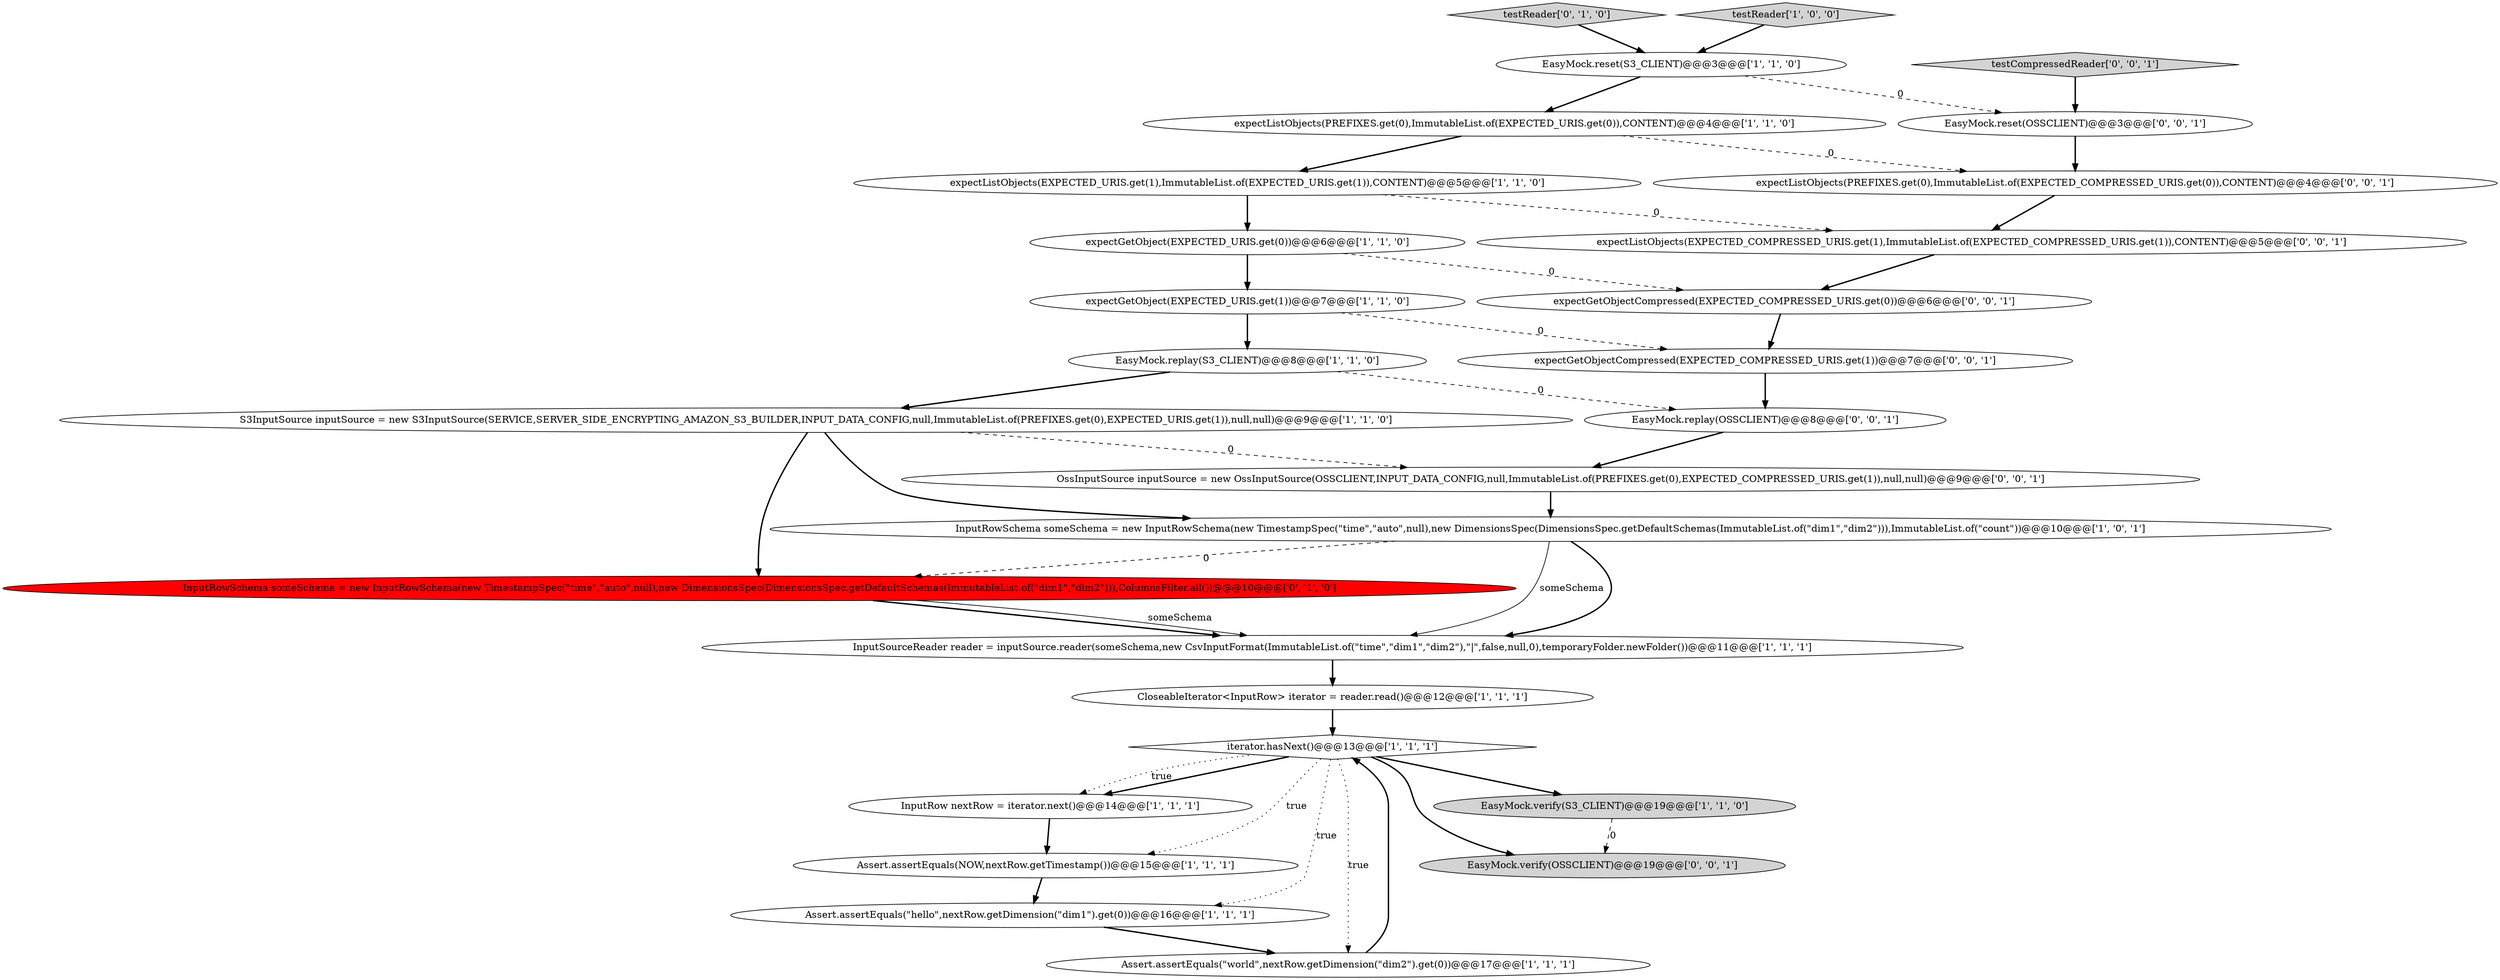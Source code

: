 digraph {
26 [style = filled, label = "OssInputSource inputSource = new OssInputSource(OSSCLIENT,INPUT_DATA_CONFIG,null,ImmutableList.of(PREFIXES.get(0),EXPECTED_COMPRESSED_URIS.get(1)),null,null)@@@9@@@['0', '0', '1']", fillcolor = white, shape = ellipse image = "AAA0AAABBB3BBB"];
4 [style = filled, label = "EasyMock.replay(S3_CLIENT)@@@8@@@['1', '1', '0']", fillcolor = white, shape = ellipse image = "AAA0AAABBB1BBB"];
13 [style = filled, label = "Assert.assertEquals(NOW,nextRow.getTimestamp())@@@15@@@['1', '1', '1']", fillcolor = white, shape = ellipse image = "AAA0AAABBB1BBB"];
2 [style = filled, label = "InputRowSchema someSchema = new InputRowSchema(new TimestampSpec(\"time\",\"auto\",null),new DimensionsSpec(DimensionsSpec.getDefaultSchemas(ImmutableList.of(\"dim1\",\"dim2\"))),ImmutableList.of(\"count\"))@@@10@@@['1', '0', '1']", fillcolor = white, shape = ellipse image = "AAA0AAABBB1BBB"];
14 [style = filled, label = "CloseableIterator<InputRow> iterator = reader.read()@@@12@@@['1', '1', '1']", fillcolor = white, shape = ellipse image = "AAA0AAABBB1BBB"];
25 [style = filled, label = "expectGetObjectCompressed(EXPECTED_COMPRESSED_URIS.get(0))@@@6@@@['0', '0', '1']", fillcolor = white, shape = ellipse image = "AAA0AAABBB3BBB"];
8 [style = filled, label = "expectGetObject(EXPECTED_URIS.get(1))@@@7@@@['1', '1', '0']", fillcolor = white, shape = ellipse image = "AAA0AAABBB1BBB"];
6 [style = filled, label = "expectListObjects(PREFIXES.get(0),ImmutableList.of(EXPECTED_URIS.get(0)),CONTENT)@@@4@@@['1', '1', '0']", fillcolor = white, shape = ellipse image = "AAA0AAABBB1BBB"];
0 [style = filled, label = "S3InputSource inputSource = new S3InputSource(SERVICE,SERVER_SIDE_ENCRYPTING_AMAZON_S3_BUILDER,INPUT_DATA_CONFIG,null,ImmutableList.of(PREFIXES.get(0),EXPECTED_URIS.get(1)),null,null)@@@9@@@['1', '1', '0']", fillcolor = white, shape = ellipse image = "AAA0AAABBB1BBB"];
22 [style = filled, label = "expectListObjects(PREFIXES.get(0),ImmutableList.of(EXPECTED_COMPRESSED_URIS.get(0)),CONTENT)@@@4@@@['0', '0', '1']", fillcolor = white, shape = ellipse image = "AAA0AAABBB3BBB"];
24 [style = filled, label = "expectListObjects(EXPECTED_COMPRESSED_URIS.get(1),ImmutableList.of(EXPECTED_COMPRESSED_URIS.get(1)),CONTENT)@@@5@@@['0', '0', '1']", fillcolor = white, shape = ellipse image = "AAA0AAABBB3BBB"];
10 [style = filled, label = "expectListObjects(EXPECTED_URIS.get(1),ImmutableList.of(EXPECTED_URIS.get(1)),CONTENT)@@@5@@@['1', '1', '0']", fillcolor = white, shape = ellipse image = "AAA0AAABBB1BBB"];
20 [style = filled, label = "EasyMock.replay(OSSCLIENT)@@@8@@@['0', '0', '1']", fillcolor = white, shape = ellipse image = "AAA0AAABBB3BBB"];
21 [style = filled, label = "EasyMock.verify(OSSCLIENT)@@@19@@@['0', '0', '1']", fillcolor = lightgray, shape = ellipse image = "AAA0AAABBB3BBB"];
1 [style = filled, label = "Assert.assertEquals(\"hello\",nextRow.getDimension(\"dim1\").get(0))@@@16@@@['1', '1', '1']", fillcolor = white, shape = ellipse image = "AAA0AAABBB1BBB"];
23 [style = filled, label = "expectGetObjectCompressed(EXPECTED_COMPRESSED_URIS.get(1))@@@7@@@['0', '0', '1']", fillcolor = white, shape = ellipse image = "AAA0AAABBB3BBB"];
16 [style = filled, label = "expectGetObject(EXPECTED_URIS.get(0))@@@6@@@['1', '1', '0']", fillcolor = white, shape = ellipse image = "AAA0AAABBB1BBB"];
17 [style = filled, label = "testReader['0', '1', '0']", fillcolor = lightgray, shape = diamond image = "AAA0AAABBB2BBB"];
19 [style = filled, label = "testCompressedReader['0', '0', '1']", fillcolor = lightgray, shape = diamond image = "AAA0AAABBB3BBB"];
12 [style = filled, label = "testReader['1', '0', '0']", fillcolor = lightgray, shape = diamond image = "AAA0AAABBB1BBB"];
9 [style = filled, label = "InputSourceReader reader = inputSource.reader(someSchema,new CsvInputFormat(ImmutableList.of(\"time\",\"dim1\",\"dim2\"),\"|\",false,null,0),temporaryFolder.newFolder())@@@11@@@['1', '1', '1']", fillcolor = white, shape = ellipse image = "AAA0AAABBB1BBB"];
15 [style = filled, label = "EasyMock.verify(S3_CLIENT)@@@19@@@['1', '1', '0']", fillcolor = lightgray, shape = ellipse image = "AAA0AAABBB1BBB"];
7 [style = filled, label = "Assert.assertEquals(\"world\",nextRow.getDimension(\"dim2\").get(0))@@@17@@@['1', '1', '1']", fillcolor = white, shape = ellipse image = "AAA0AAABBB1BBB"];
11 [style = filled, label = "iterator.hasNext()@@@13@@@['1', '1', '1']", fillcolor = white, shape = diamond image = "AAA0AAABBB1BBB"];
27 [style = filled, label = "EasyMock.reset(OSSCLIENT)@@@3@@@['0', '0', '1']", fillcolor = white, shape = ellipse image = "AAA0AAABBB3BBB"];
3 [style = filled, label = "InputRow nextRow = iterator.next()@@@14@@@['1', '1', '1']", fillcolor = white, shape = ellipse image = "AAA0AAABBB1BBB"];
18 [style = filled, label = "InputRowSchema someSchema = new InputRowSchema(new TimestampSpec(\"time\",\"auto\",null),new DimensionsSpec(DimensionsSpec.getDefaultSchemas(ImmutableList.of(\"dim1\",\"dim2\"))),ColumnsFilter.all())@@@10@@@['0', '1', '0']", fillcolor = red, shape = ellipse image = "AAA1AAABBB2BBB"];
5 [style = filled, label = "EasyMock.reset(S3_CLIENT)@@@3@@@['1', '1', '0']", fillcolor = white, shape = ellipse image = "AAA0AAABBB1BBB"];
11->7 [style = dotted, label="true"];
17->5 [style = bold, label=""];
23->20 [style = bold, label=""];
7->11 [style = bold, label=""];
2->9 [style = solid, label="someSchema"];
12->5 [style = bold, label=""];
16->8 [style = bold, label=""];
25->23 [style = bold, label=""];
20->26 [style = bold, label=""];
16->25 [style = dashed, label="0"];
11->1 [style = dotted, label="true"];
11->21 [style = bold, label=""];
0->2 [style = bold, label=""];
15->21 [style = dashed, label="0"];
0->26 [style = dashed, label="0"];
2->9 [style = bold, label=""];
11->13 [style = dotted, label="true"];
27->22 [style = bold, label=""];
1->7 [style = bold, label=""];
6->22 [style = dashed, label="0"];
13->1 [style = bold, label=""];
11->15 [style = bold, label=""];
4->0 [style = bold, label=""];
26->2 [style = bold, label=""];
5->27 [style = dashed, label="0"];
5->6 [style = bold, label=""];
10->16 [style = bold, label=""];
11->3 [style = bold, label=""];
4->20 [style = dashed, label="0"];
24->25 [style = bold, label=""];
6->10 [style = bold, label=""];
19->27 [style = bold, label=""];
18->9 [style = bold, label=""];
9->14 [style = bold, label=""];
2->18 [style = dashed, label="0"];
3->13 [style = bold, label=""];
0->18 [style = bold, label=""];
8->4 [style = bold, label=""];
22->24 [style = bold, label=""];
11->3 [style = dotted, label="true"];
14->11 [style = bold, label=""];
10->24 [style = dashed, label="0"];
18->9 [style = solid, label="someSchema"];
8->23 [style = dashed, label="0"];
}
